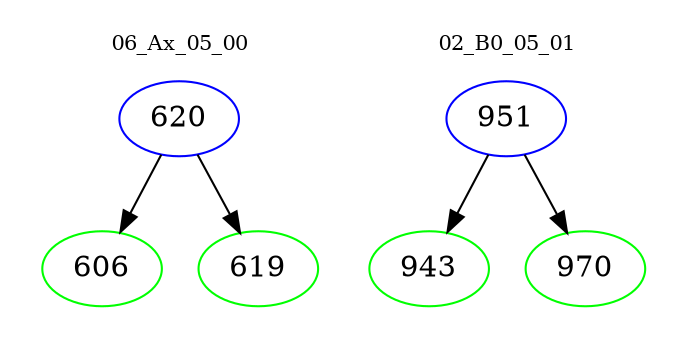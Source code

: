 digraph{
subgraph cluster_0 {
color = white
label = "06_Ax_05_00";
fontsize=10;
T0_620 [label="620", color="blue"]
T0_620 -> T0_606 [color="black"]
T0_606 [label="606", color="green"]
T0_620 -> T0_619 [color="black"]
T0_619 [label="619", color="green"]
}
subgraph cluster_1 {
color = white
label = "02_B0_05_01";
fontsize=10;
T1_951 [label="951", color="blue"]
T1_951 -> T1_943 [color="black"]
T1_943 [label="943", color="green"]
T1_951 -> T1_970 [color="black"]
T1_970 [label="970", color="green"]
}
}
